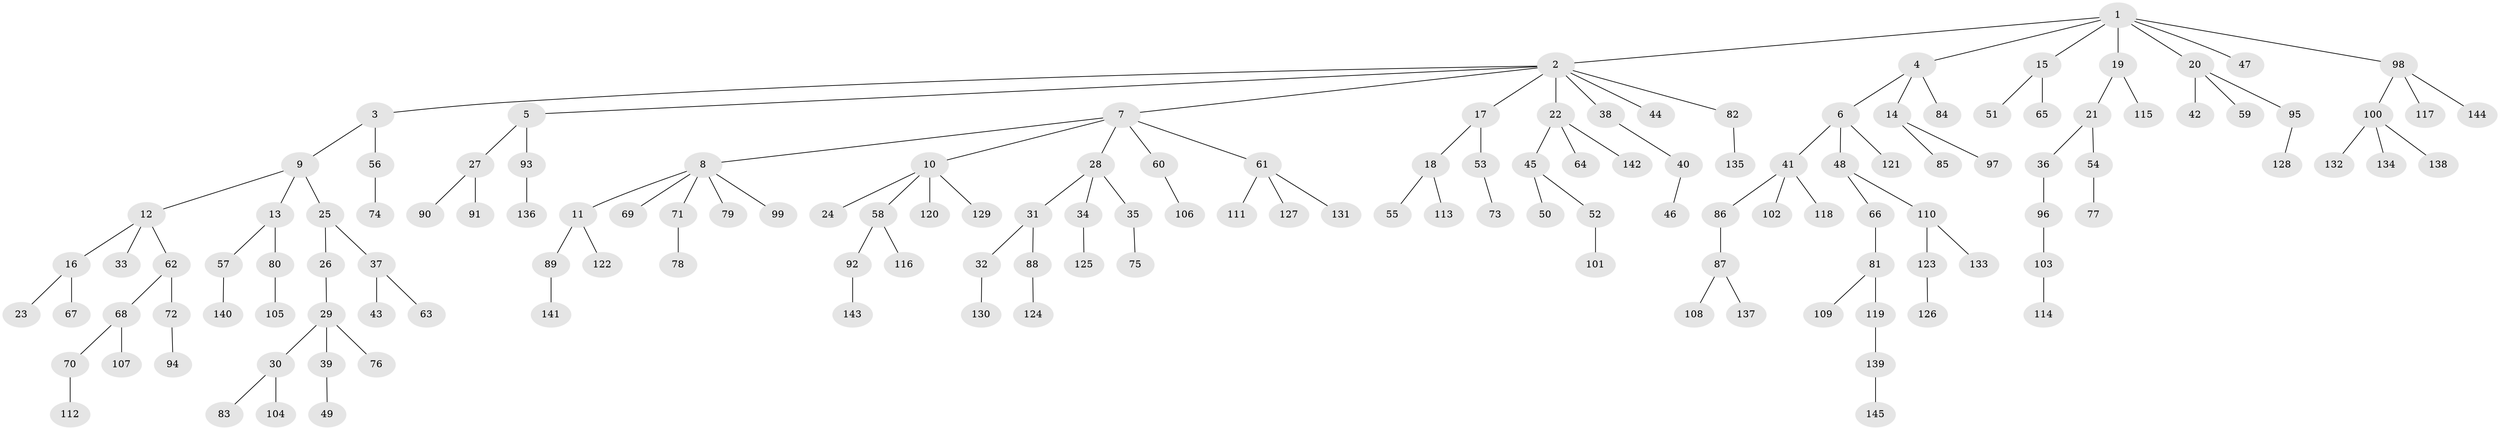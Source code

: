 // Generated by graph-tools (version 1.1) at 2025/52/03/09/25 04:52:26]
// undirected, 145 vertices, 144 edges
graph export_dot {
graph [start="1"]
  node [color=gray90,style=filled];
  1;
  2;
  3;
  4;
  5;
  6;
  7;
  8;
  9;
  10;
  11;
  12;
  13;
  14;
  15;
  16;
  17;
  18;
  19;
  20;
  21;
  22;
  23;
  24;
  25;
  26;
  27;
  28;
  29;
  30;
  31;
  32;
  33;
  34;
  35;
  36;
  37;
  38;
  39;
  40;
  41;
  42;
  43;
  44;
  45;
  46;
  47;
  48;
  49;
  50;
  51;
  52;
  53;
  54;
  55;
  56;
  57;
  58;
  59;
  60;
  61;
  62;
  63;
  64;
  65;
  66;
  67;
  68;
  69;
  70;
  71;
  72;
  73;
  74;
  75;
  76;
  77;
  78;
  79;
  80;
  81;
  82;
  83;
  84;
  85;
  86;
  87;
  88;
  89;
  90;
  91;
  92;
  93;
  94;
  95;
  96;
  97;
  98;
  99;
  100;
  101;
  102;
  103;
  104;
  105;
  106;
  107;
  108;
  109;
  110;
  111;
  112;
  113;
  114;
  115;
  116;
  117;
  118;
  119;
  120;
  121;
  122;
  123;
  124;
  125;
  126;
  127;
  128;
  129;
  130;
  131;
  132;
  133;
  134;
  135;
  136;
  137;
  138;
  139;
  140;
  141;
  142;
  143;
  144;
  145;
  1 -- 2;
  1 -- 4;
  1 -- 15;
  1 -- 19;
  1 -- 20;
  1 -- 47;
  1 -- 98;
  2 -- 3;
  2 -- 5;
  2 -- 7;
  2 -- 17;
  2 -- 22;
  2 -- 38;
  2 -- 44;
  2 -- 82;
  3 -- 9;
  3 -- 56;
  4 -- 6;
  4 -- 14;
  4 -- 84;
  5 -- 27;
  5 -- 93;
  6 -- 41;
  6 -- 48;
  6 -- 121;
  7 -- 8;
  7 -- 10;
  7 -- 28;
  7 -- 60;
  7 -- 61;
  8 -- 11;
  8 -- 69;
  8 -- 71;
  8 -- 79;
  8 -- 99;
  9 -- 12;
  9 -- 13;
  9 -- 25;
  10 -- 24;
  10 -- 58;
  10 -- 120;
  10 -- 129;
  11 -- 89;
  11 -- 122;
  12 -- 16;
  12 -- 33;
  12 -- 62;
  13 -- 57;
  13 -- 80;
  14 -- 85;
  14 -- 97;
  15 -- 51;
  15 -- 65;
  16 -- 23;
  16 -- 67;
  17 -- 18;
  17 -- 53;
  18 -- 55;
  18 -- 113;
  19 -- 21;
  19 -- 115;
  20 -- 42;
  20 -- 59;
  20 -- 95;
  21 -- 36;
  21 -- 54;
  22 -- 45;
  22 -- 64;
  22 -- 142;
  25 -- 26;
  25 -- 37;
  26 -- 29;
  27 -- 90;
  27 -- 91;
  28 -- 31;
  28 -- 34;
  28 -- 35;
  29 -- 30;
  29 -- 39;
  29 -- 76;
  30 -- 83;
  30 -- 104;
  31 -- 32;
  31 -- 88;
  32 -- 130;
  34 -- 125;
  35 -- 75;
  36 -- 96;
  37 -- 43;
  37 -- 63;
  38 -- 40;
  39 -- 49;
  40 -- 46;
  41 -- 86;
  41 -- 102;
  41 -- 118;
  45 -- 50;
  45 -- 52;
  48 -- 66;
  48 -- 110;
  52 -- 101;
  53 -- 73;
  54 -- 77;
  56 -- 74;
  57 -- 140;
  58 -- 92;
  58 -- 116;
  60 -- 106;
  61 -- 111;
  61 -- 127;
  61 -- 131;
  62 -- 68;
  62 -- 72;
  66 -- 81;
  68 -- 70;
  68 -- 107;
  70 -- 112;
  71 -- 78;
  72 -- 94;
  80 -- 105;
  81 -- 109;
  81 -- 119;
  82 -- 135;
  86 -- 87;
  87 -- 108;
  87 -- 137;
  88 -- 124;
  89 -- 141;
  92 -- 143;
  93 -- 136;
  95 -- 128;
  96 -- 103;
  98 -- 100;
  98 -- 117;
  98 -- 144;
  100 -- 132;
  100 -- 134;
  100 -- 138;
  103 -- 114;
  110 -- 123;
  110 -- 133;
  119 -- 139;
  123 -- 126;
  139 -- 145;
}
